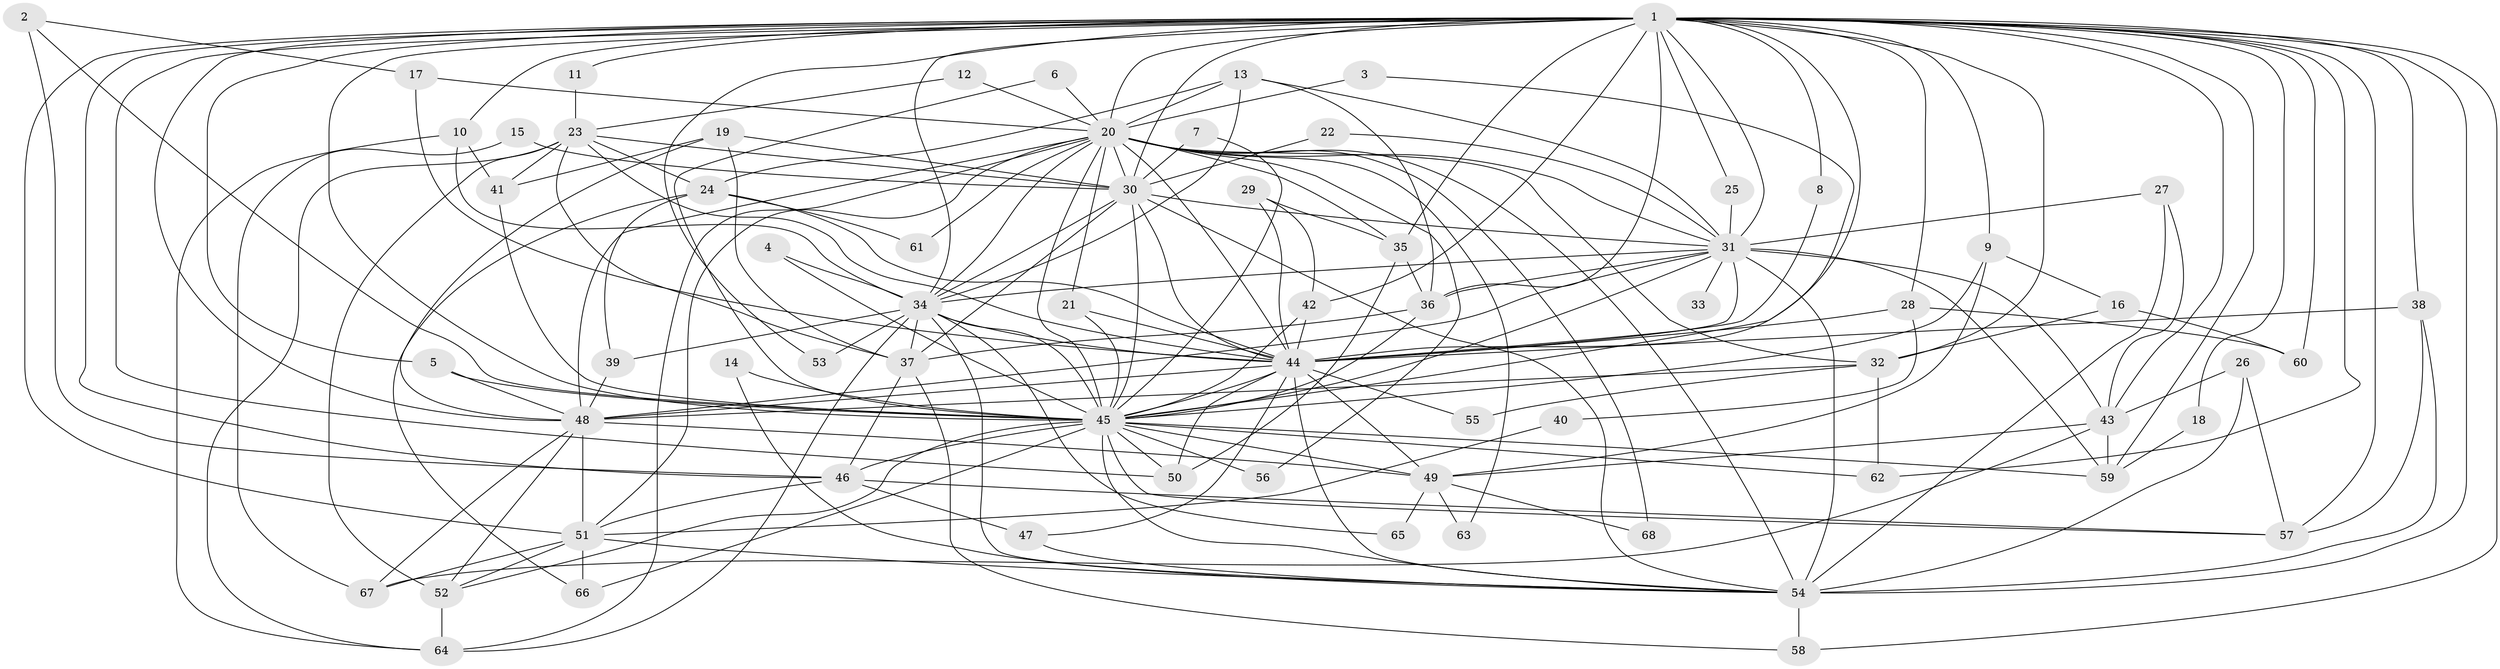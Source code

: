 // original degree distribution, {18: 0.014814814814814815, 23: 0.007407407407407408, 26: 0.007407407407407408, 24: 0.007407407407407408, 33: 0.007407407407407408, 19: 0.007407407407407408, 17: 0.014814814814814815, 20: 0.007407407407407408, 7: 0.014814814814814815, 6: 0.02962962962962963, 4: 0.07407407407407407, 13: 0.007407407407407408, 2: 0.5481481481481482, 9: 0.007407407407407408, 3: 0.16296296296296298, 8: 0.014814814814814815, 5: 0.06666666666666667}
// Generated by graph-tools (version 1.1) at 2025/25/03/09/25 03:25:45]
// undirected, 68 vertices, 193 edges
graph export_dot {
graph [start="1"]
  node [color=gray90,style=filled];
  1;
  2;
  3;
  4;
  5;
  6;
  7;
  8;
  9;
  10;
  11;
  12;
  13;
  14;
  15;
  16;
  17;
  18;
  19;
  20;
  21;
  22;
  23;
  24;
  25;
  26;
  27;
  28;
  29;
  30;
  31;
  32;
  33;
  34;
  35;
  36;
  37;
  38;
  39;
  40;
  41;
  42;
  43;
  44;
  45;
  46;
  47;
  48;
  49;
  50;
  51;
  52;
  53;
  54;
  55;
  56;
  57;
  58;
  59;
  60;
  61;
  62;
  63;
  64;
  65;
  66;
  67;
  68;
  1 -- 5 [weight=1.0];
  1 -- 8 [weight=1.0];
  1 -- 9 [weight=1.0];
  1 -- 10 [weight=1.0];
  1 -- 11 [weight=1.0];
  1 -- 18 [weight=1.0];
  1 -- 20 [weight=3.0];
  1 -- 25 [weight=1.0];
  1 -- 28 [weight=2.0];
  1 -- 30 [weight=3.0];
  1 -- 31 [weight=3.0];
  1 -- 32 [weight=1.0];
  1 -- 34 [weight=4.0];
  1 -- 35 [weight=2.0];
  1 -- 36 [weight=1.0];
  1 -- 38 [weight=1.0];
  1 -- 42 [weight=1.0];
  1 -- 43 [weight=2.0];
  1 -- 44 [weight=5.0];
  1 -- 45 [weight=4.0];
  1 -- 46 [weight=2.0];
  1 -- 48 [weight=1.0];
  1 -- 50 [weight=1.0];
  1 -- 51 [weight=1.0];
  1 -- 53 [weight=1.0];
  1 -- 54 [weight=3.0];
  1 -- 57 [weight=1.0];
  1 -- 58 [weight=1.0];
  1 -- 59 [weight=1.0];
  1 -- 60 [weight=1.0];
  1 -- 62 [weight=1.0];
  2 -- 17 [weight=1.0];
  2 -- 45 [weight=1.0];
  2 -- 46 [weight=1.0];
  3 -- 20 [weight=1.0];
  3 -- 45 [weight=1.0];
  4 -- 34 [weight=1.0];
  4 -- 45 [weight=1.0];
  5 -- 45 [weight=1.0];
  5 -- 48 [weight=1.0];
  6 -- 20 [weight=1.0];
  6 -- 45 [weight=1.0];
  7 -- 30 [weight=1.0];
  7 -- 45 [weight=1.0];
  8 -- 44 [weight=1.0];
  9 -- 16 [weight=1.0];
  9 -- 45 [weight=1.0];
  9 -- 49 [weight=1.0];
  10 -- 34 [weight=1.0];
  10 -- 41 [weight=1.0];
  10 -- 64 [weight=1.0];
  11 -- 23 [weight=1.0];
  12 -- 20 [weight=1.0];
  12 -- 23 [weight=1.0];
  13 -- 20 [weight=1.0];
  13 -- 24 [weight=1.0];
  13 -- 31 [weight=1.0];
  13 -- 34 [weight=1.0];
  13 -- 36 [weight=1.0];
  14 -- 45 [weight=1.0];
  14 -- 54 [weight=1.0];
  15 -- 30 [weight=1.0];
  15 -- 67 [weight=1.0];
  16 -- 32 [weight=1.0];
  16 -- 60 [weight=1.0];
  17 -- 20 [weight=1.0];
  17 -- 44 [weight=1.0];
  18 -- 59 [weight=1.0];
  19 -- 30 [weight=1.0];
  19 -- 37 [weight=1.0];
  19 -- 41 [weight=1.0];
  19 -- 48 [weight=1.0];
  20 -- 21 [weight=1.0];
  20 -- 30 [weight=1.0];
  20 -- 31 [weight=1.0];
  20 -- 32 [weight=1.0];
  20 -- 34 [weight=1.0];
  20 -- 35 [weight=1.0];
  20 -- 44 [weight=1.0];
  20 -- 45 [weight=1.0];
  20 -- 48 [weight=1.0];
  20 -- 51 [weight=1.0];
  20 -- 54 [weight=1.0];
  20 -- 56 [weight=1.0];
  20 -- 61 [weight=1.0];
  20 -- 63 [weight=1.0];
  20 -- 64 [weight=1.0];
  20 -- 68 [weight=1.0];
  21 -- 44 [weight=1.0];
  21 -- 45 [weight=1.0];
  22 -- 30 [weight=1.0];
  22 -- 31 [weight=1.0];
  23 -- 24 [weight=1.0];
  23 -- 30 [weight=1.0];
  23 -- 37 [weight=1.0];
  23 -- 41 [weight=1.0];
  23 -- 44 [weight=1.0];
  23 -- 52 [weight=1.0];
  23 -- 64 [weight=1.0];
  24 -- 39 [weight=1.0];
  24 -- 44 [weight=1.0];
  24 -- 61 [weight=1.0];
  24 -- 66 [weight=1.0];
  25 -- 31 [weight=1.0];
  26 -- 43 [weight=1.0];
  26 -- 54 [weight=1.0];
  26 -- 57 [weight=1.0];
  27 -- 31 [weight=1.0];
  27 -- 43 [weight=1.0];
  27 -- 54 [weight=1.0];
  28 -- 40 [weight=1.0];
  28 -- 44 [weight=1.0];
  28 -- 60 [weight=1.0];
  29 -- 35 [weight=2.0];
  29 -- 42 [weight=1.0];
  29 -- 44 [weight=1.0];
  30 -- 31 [weight=1.0];
  30 -- 34 [weight=2.0];
  30 -- 37 [weight=2.0];
  30 -- 44 [weight=1.0];
  30 -- 45 [weight=1.0];
  30 -- 54 [weight=1.0];
  31 -- 33 [weight=1.0];
  31 -- 34 [weight=1.0];
  31 -- 36 [weight=1.0];
  31 -- 43 [weight=1.0];
  31 -- 44 [weight=1.0];
  31 -- 45 [weight=1.0];
  31 -- 48 [weight=1.0];
  31 -- 54 [weight=2.0];
  31 -- 59 [weight=1.0];
  32 -- 48 [weight=2.0];
  32 -- 55 [weight=1.0];
  32 -- 62 [weight=1.0];
  34 -- 37 [weight=1.0];
  34 -- 39 [weight=1.0];
  34 -- 44 [weight=1.0];
  34 -- 45 [weight=2.0];
  34 -- 53 [weight=1.0];
  34 -- 54 [weight=1.0];
  34 -- 64 [weight=1.0];
  34 -- 65 [weight=1.0];
  35 -- 36 [weight=1.0];
  35 -- 50 [weight=1.0];
  36 -- 37 [weight=1.0];
  36 -- 45 [weight=1.0];
  37 -- 46 [weight=1.0];
  37 -- 58 [weight=1.0];
  38 -- 44 [weight=1.0];
  38 -- 54 [weight=1.0];
  38 -- 57 [weight=1.0];
  39 -- 48 [weight=1.0];
  40 -- 51 [weight=1.0];
  41 -- 45 [weight=1.0];
  42 -- 44 [weight=2.0];
  42 -- 45 [weight=1.0];
  43 -- 49 [weight=1.0];
  43 -- 59 [weight=1.0];
  43 -- 67 [weight=1.0];
  44 -- 45 [weight=1.0];
  44 -- 47 [weight=1.0];
  44 -- 48 [weight=1.0];
  44 -- 49 [weight=1.0];
  44 -- 50 [weight=1.0];
  44 -- 54 [weight=1.0];
  44 -- 55 [weight=1.0];
  45 -- 46 [weight=1.0];
  45 -- 49 [weight=1.0];
  45 -- 50 [weight=1.0];
  45 -- 52 [weight=1.0];
  45 -- 54 [weight=1.0];
  45 -- 56 [weight=1.0];
  45 -- 57 [weight=2.0];
  45 -- 59 [weight=1.0];
  45 -- 62 [weight=1.0];
  45 -- 66 [weight=1.0];
  46 -- 47 [weight=1.0];
  46 -- 51 [weight=1.0];
  46 -- 57 [weight=1.0];
  47 -- 54 [weight=1.0];
  48 -- 49 [weight=1.0];
  48 -- 51 [weight=1.0];
  48 -- 52 [weight=1.0];
  48 -- 67 [weight=1.0];
  49 -- 63 [weight=1.0];
  49 -- 65 [weight=1.0];
  49 -- 68 [weight=1.0];
  51 -- 52 [weight=1.0];
  51 -- 54 [weight=1.0];
  51 -- 66 [weight=1.0];
  51 -- 67 [weight=1.0];
  52 -- 64 [weight=1.0];
  54 -- 58 [weight=1.0];
}
